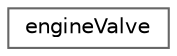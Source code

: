 digraph "Graphical Class Hierarchy"
{
 // LATEX_PDF_SIZE
  bgcolor="transparent";
  edge [fontname=Helvetica,fontsize=10,labelfontname=Helvetica,labelfontsize=10];
  node [fontname=Helvetica,fontsize=10,shape=box,height=0.2,width=0.4];
  rankdir="LR";
  Node0 [id="Node000000",label="engineValve",height=0.2,width=0.4,color="grey40", fillcolor="white", style="filled",URL="$classFoam_1_1engineValve.html",tooltip="Foam::engineValve."];
}

